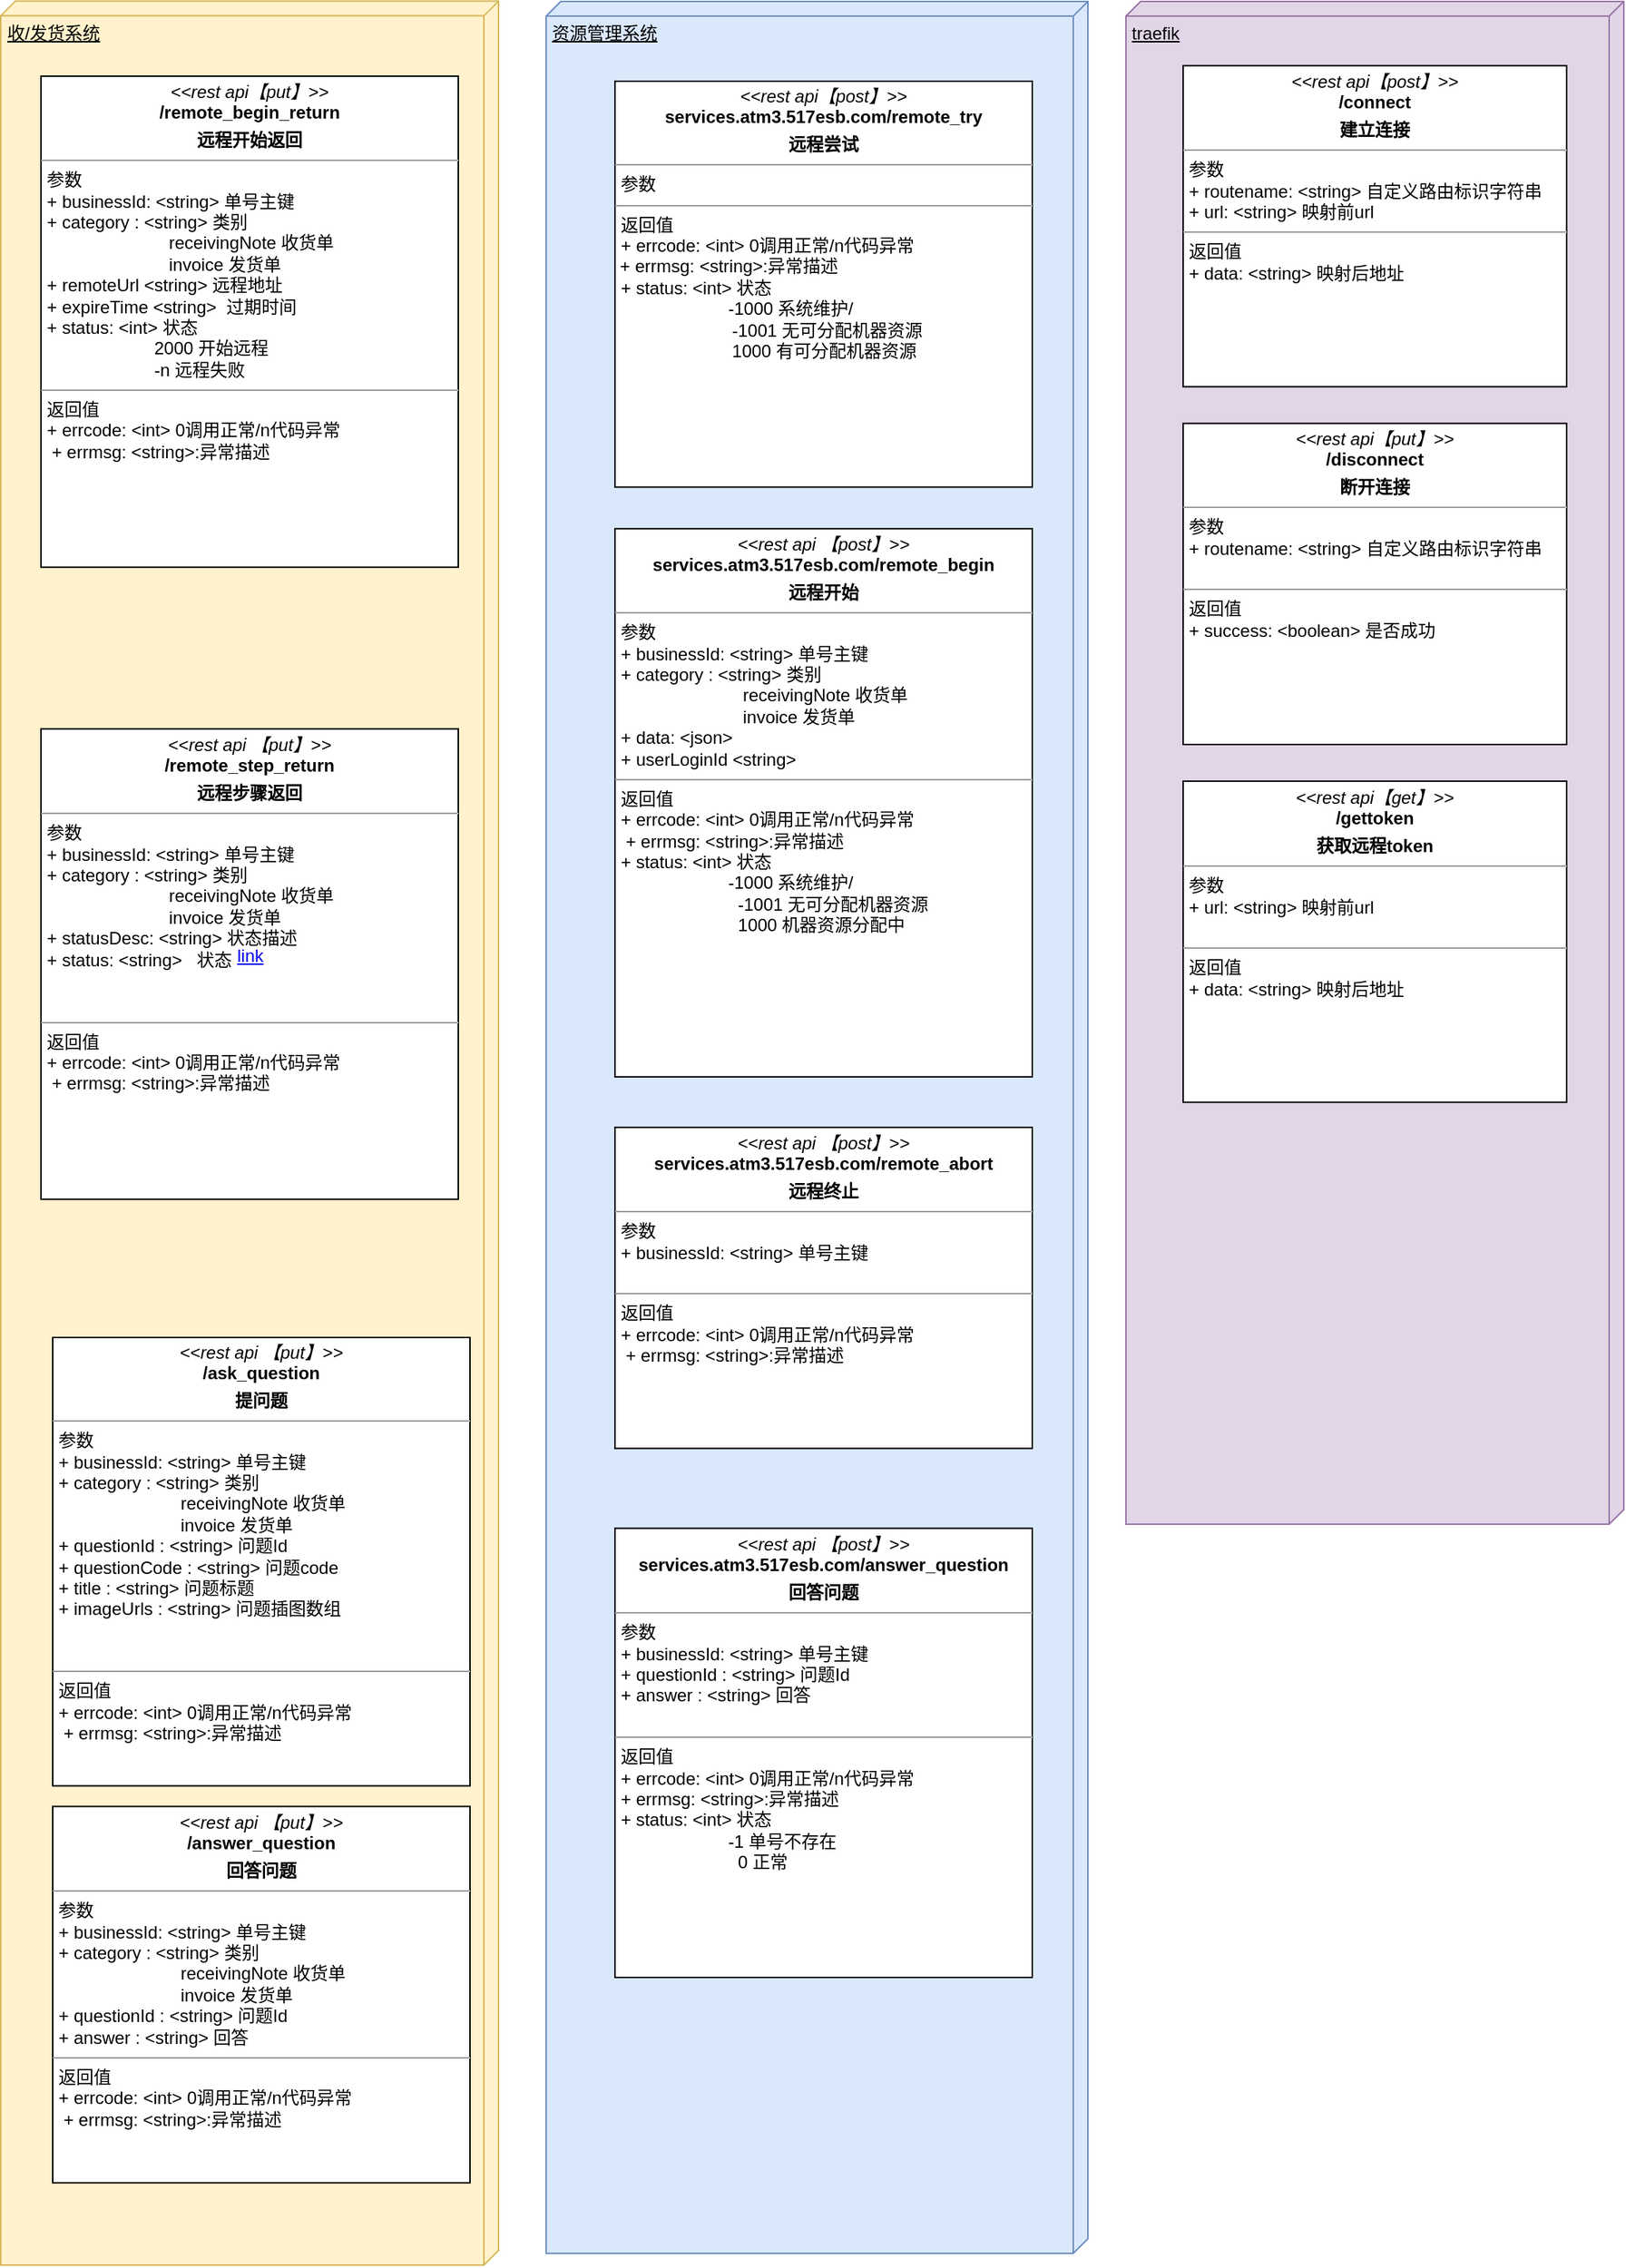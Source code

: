 <mxfile version="11.0.7" type="github"><diagram name="atm3接口" id="5f0bae14-7c28-e335-631c-24af17079c00"><mxGraphModel dx="1609" dy="477" grid="1" gridSize="10" guides="1" tooltips="1" connect="1" arrows="1" fold="1" page="1" pageScale="1" pageWidth="583" pageHeight="827" background="#ffffff" math="0" shadow="0"><root><mxCell id="0"/><mxCell id="1" parent="0"/><mxCell id="wDjim2EL8SUOX5LaXgh2-30" value="收/发货系统" style="verticalAlign=top;align=left;spacingTop=8;spacingLeft=2;spacingRight=12;shape=cube;size=10;direction=south;fontStyle=4;html=1;fillColor=#fff2cc;strokeColor=#d6b656;" parent="1" vertex="1"><mxGeometry x="-557.5" y="19.799" width="340" height="1546.201" as="geometry"/></mxCell><mxCell id="wDjim2EL8SUOX5LaXgh2-7" value="&lt;span style=&quot;font-family: &amp;#34;helvetica&amp;#34; , &amp;#34;arial&amp;#34; , sans-serif ; font-size: 0px&quot;&gt;%3CmxGraphModel%3E%3Croot%3E%3CmxCell%20id%3D%220%22%2F%3E%3CmxCell%20id%3D%221%22%20parent%3D%220%22%2F%3E%3CmxCell%20id%3D%222%22%20value%3D%22%26lt%3Bp%20style%3D%26quot%3Bmargin%3A%200px%20%3B%20margin-top%3A%204px%20%3B%20text-align%3A%20center%26quot%3B%26gt%3B%26lt%3Bi%26gt%3B%26amp%3Blt%3B%26amp%3Blt%3Brest%20api%26amp%3Bgt%3B%26amp%3Bgt%3B%26lt%3B%2Fi%26gt%3B%26lt%3Bbr%26gt%3B%26lt%3Bb%26gt%3Bservices.atm3.517esb.com%2Fremote_try%26lt%3B%2Fb%26gt%3B%26lt%3B%2Fp%26gt%3B%26lt%3Bp%20style%3D%26quot%3Bmargin%3A%200px%20%3B%20margin-top%3A%204px%20%3B%20text-align%3A%20center%26quot%3B%26gt%3B%26lt%3Bb%26gt%3B%E8%BF%9C%E7%A8%8B%E5%B0%9D%E8%AF%95%26lt%3B%2Fb%26gt%3B%26lt%3B%2Fp%26gt%3B%26lt%3Bhr%20size%3D%26quot%3B1%26quot%3B%26gt%3B%26lt%3Bp%20style%3D%26quot%3Bmargin%3A%200px%20%3B%20margin-left%3A%204px%26quot%3B%26gt%3B%E5%8F%82%E6%95%B0%26lt%3B%2Fp%26gt%3B%26lt%3Bp%20style%3D%26quot%3Bmargin%3A%200px%20%3B%20margin-left%3A%204px%26quot%3B%26gt%3B%2B%20field1%3A%20Type%26lt%3Bbr%26gt%3B%2B%20field2%3A%20Type%26lt%3B%2Fp%26gt%3B%26lt%3Bhr%20size%3D%26quot%3B1%26quot%3B%26gt%3B%26lt%3Bp%20style%3D%26quot%3Bmargin%3A%200px%20%3B%20margin-left%3A%204px%26quot%3B%26gt%3B%E8%BF%94%E5%9B%9E%E5%80%BC%26lt%3B%2Fp%26gt%3B%26lt%3Bp%20style%3D%26quot%3Bmargin%3A%200px%20%3B%20margin-left%3A%204px%26quot%3B%26gt%3B%2B%20method1(Type)%3A%20Type%26lt%3Bbr%26gt%3B%2B%20method2(Type%2C%20Type)%3A%20Type%26lt%3B%2Fp%26gt%3B%22%20style%3D%22verticalAlign%3Dtop%3Balign%3Dleft%3Boverflow%3Dfill%3BfontSize%3D12%3BfontFamily%3DHelvetica%3Bhtml%3D1%3B%22%20vertex%3D%221%22%20parent%3D%221%22%3E%3CmxGeometry%20x%3D%22255%22%20y%3D%221460%22%20width%3D%22285%22%20height%3D%22210%22%20as%3D%22geometry%22%2F%3E%3C%2FmxCell%3E%3C%2Froot%3E%3C%2FmxGraphModel%3E&lt;/span&gt;" style="text;html=1;resizable=0;points=[];autosize=1;align=left;verticalAlign=top;spacingTop=-4;" parent="1" vertex="1"><mxGeometry x="250" y="145" width="20" height="20" as="geometry"/></mxCell><mxCell id="wDjim2EL8SUOX5LaXgh2-8" value="&lt;span style=&quot;font-family: &amp;#34;helvetica&amp;#34; , &amp;#34;arial&amp;#34; , sans-serif ; font-size: 0px&quot;&gt;%3CmxGraphModel%3E%3Croot%3E%3CmxCell%20id%3D%220%22%2F%3E%3CmxCell%20id%3D%221%22%20parent%3D%220%22%2F%3E%3CmxCell%20id%3D%222%22%20value%3D%22%26lt%3Bp%20style%3D%26quot%3Bmargin%3A%200px%20%3B%20margin-top%3A%204px%20%3B%20text-align%3A%20center%26quot%3B%26gt%3B%26lt%3Bi%26gt%3B%26amp%3Blt%3B%26amp%3Blt%3Brest%20api%26amp%3Bgt%3B%26amp%3Bgt%3B%26lt%3B%2Fi%26gt%3B%26lt%3Bbr%26gt%3B%26lt%3Bb%26gt%3Bservices.atm3.517esb.com%2Fremote_try%26lt%3B%2Fb%26gt%3B%26lt%3B%2Fp%26gt%3B%26lt%3Bp%20style%3D%26quot%3Bmargin%3A%200px%20%3B%20margin-top%3A%204px%20%3B%20text-align%3A%20center%26quot%3B%26gt%3B%26lt%3Bb%26gt%3B%E8%BF%9C%E7%A8%8B%E5%B0%9D%E8%AF%95%26lt%3B%2Fb%26gt%3B%26lt%3B%2Fp%26gt%3B%26lt%3Bhr%20size%3D%26quot%3B1%26quot%3B%26gt%3B%26lt%3Bp%20style%3D%26quot%3Bmargin%3A%200px%20%3B%20margin-left%3A%204px%26quot%3B%26gt%3B%E5%8F%82%E6%95%B0%26lt%3B%2Fp%26gt%3B%26lt%3Bp%20style%3D%26quot%3Bmargin%3A%200px%20%3B%20margin-left%3A%204px%26quot%3B%26gt%3B%2B%20field1%3A%20Type%26lt%3Bbr%26gt%3B%2B%20field2%3A%20Type%26lt%3B%2Fp%26gt%3B%26lt%3Bhr%20size%3D%26quot%3B1%26quot%3B%26gt%3B%26lt%3Bp%20style%3D%26quot%3Bmargin%3A%200px%20%3B%20margin-left%3A%204px%26quot%3B%26gt%3B%E8%BF%94%E5%9B%9E%E5%80%BC%26lt%3B%2Fp%26gt%3B%26lt%3Bp%20style%3D%26quot%3Bmargin%3A%200px%20%3B%20margin-left%3A%204px%26quot%3B%26gt%3B%2B%20method1(Type)%3A%20Type%26lt%3Bbr%26gt%3B%2B%20method2(Type%2C%20Type)%3A%20Type%26lt%3B%2Fp%26gt%3B%22%20style%3D%22verticalAlign%3Dtop%3Balign%3Dleft%3Boverflow%3Dfill%3BfontSize%3D12%3BfontFamily%3DHelvetica%3Bhtml%3D1%3B%22%20vertex%3D%221%22%20parent%3D%221%22%3E%3CmxGeometry%20x%3D%22255%22%20y%3D%221460%22%20width%3D%22285%22%20height%3D%22210%22%20as%3D%22geometry%22%2F%3E%3C%2FmxCell%3E%3C%2Froot%3E%3C%2FmxGraphModel%3E&lt;/span&gt;" style="text;html=1;resizable=0;points=[];autosize=1;align=left;verticalAlign=top;spacingTop=-4;" parent="1" vertex="1"><mxGeometry x="245" y="99" width="20" height="20" as="geometry"/></mxCell><mxCell id="wDjim2EL8SUOX5LaXgh2-9" value="&lt;span style=&quot;font-family: &amp;#34;helvetica&amp;#34; , &amp;#34;arial&amp;#34; , sans-serif ; font-size: 0px&quot;&gt;%3CmxGraphModel%3E%3Croot%3E%3CmxCell%20id%3D%220%22%2F%3E%3CmxCell%20id%3D%221%22%20parent%3D%220%22%2F%3E%3CmxCell%20id%3D%222%22%20value%3D%22%26lt%3Bp%20style%3D%26quot%3Bmargin%3A%200px%20%3B%20margin-top%3A%204px%20%3B%20text-align%3A%20center%26quot%3B%26gt%3B%26lt%3Bi%26gt%3B%26amp%3Blt%3B%26amp%3Blt%3Brest%20api%26amp%3Bgt%3B%26amp%3Bgt%3B%26lt%3B%2Fi%26gt%3B%26lt%3Bbr%26gt%3B%26lt%3Bb%26gt%3Bservices.atm3.517esb.com%2Fremote_try%26lt%3B%2Fb%26gt%3B%26lt%3B%2Fp%26gt%3B%26lt%3Bp%20style%3D%26quot%3Bmargin%3A%200px%20%3B%20margin-top%3A%204px%20%3B%20text-align%3A%20center%26quot%3B%26gt%3B%26lt%3Bb%26gt%3B%E8%BF%9C%E7%A8%8B%E5%B0%9D%E8%AF%95%26lt%3B%2Fb%26gt%3B%26lt%3B%2Fp%26gt%3B%26lt%3Bhr%20size%3D%26quot%3B1%26quot%3B%26gt%3B%26lt%3Bp%20style%3D%26quot%3Bmargin%3A%200px%20%3B%20margin-left%3A%204px%26quot%3B%26gt%3B%E5%8F%82%E6%95%B0%26lt%3B%2Fp%26gt%3B%26lt%3Bp%20style%3D%26quot%3Bmargin%3A%200px%20%3B%20margin-left%3A%204px%26quot%3B%26gt%3B%2B%20field1%3A%20Type%26lt%3Bbr%26gt%3B%2B%20field2%3A%20Type%26lt%3B%2Fp%26gt%3B%26lt%3Bhr%20size%3D%26quot%3B1%26quot%3B%26gt%3B%26lt%3Bp%20style%3D%26quot%3Bmargin%3A%200px%20%3B%20margin-left%3A%204px%26quot%3B%26gt%3B%E8%BF%94%E5%9B%9E%E5%80%BC%26lt%3B%2Fp%26gt%3B%26lt%3Bp%20style%3D%26quot%3Bmargin%3A%200px%20%3B%20margin-left%3A%204px%26quot%3B%26gt%3B%2B%20method1(Type)%3A%20Type%26lt%3Bbr%26gt%3B%2B%20method2(Type%2C%20Type)%3A%20Type%26lt%3B%2Fp%26gt%3B%22%20style%3D%22verticalAlign%3Dtop%3Balign%3Dleft%3Boverflow%3Dfill%3BfontSize%3D12%3BfontFamily%3DHelvetica%3Bhtml%3D1%3B%22%20vertex%3D%221%22%20parent%3D%221%22%3E%3CmxGeometry%20x%3D%22255%22%20y%3D%221460%22%20width%3D%22285%22%20height%3D%22210%22%20as%3D%22geometry%22%2F%3E%3C%2FmxCell%3E%3C%2Froot%3E%3C%2FmxGraphModel%3E&lt;/span&gt;" style="text;html=1;resizable=0;points=[];autosize=1;align=left;verticalAlign=top;spacingTop=-4;" parent="1" vertex="1"><mxGeometry x="191" y="126" width="20" height="20" as="geometry"/></mxCell><mxCell id="wDjim2EL8SUOX5LaXgh2-33" value="" style="group" parent="1" vertex="1" connectable="0"><mxGeometry x="-550" y="64" width="340" height="1496" as="geometry"/></mxCell><mxCell id="wDjim2EL8SUOX5LaXgh2-13" value="&lt;p style=&quot;margin: 0px ; margin-top: 4px ; text-align: center&quot;&gt;&lt;i&gt;&amp;lt;&amp;lt;rest api【put】&amp;gt;&amp;gt;&lt;/i&gt;&lt;br&gt;&lt;b&gt;/remote_begin_return&lt;/b&gt;&lt;/p&gt;&lt;p style=&quot;margin: 0px ; margin-top: 4px ; text-align: center&quot;&gt;&lt;b&gt;远程开始返回&lt;/b&gt;&lt;/p&gt;&lt;hr size=&quot;1&quot;&gt;&lt;p style=&quot;margin: 0px ; margin-left: 4px&quot;&gt;参数&lt;/p&gt;&lt;p style=&quot;margin: 0px 0px 0px 4px&quot;&gt;+ businessId: &amp;lt;string&amp;gt; 单号主键&lt;/p&gt;&lt;p style=&quot;margin: 0px 0px 0px 4px&quot;&gt;+ category : &amp;lt;string&amp;gt; 类别&amp;nbsp;&lt;/p&gt;&lt;p style=&quot;margin: 0px 0px 0px 4px&quot;&gt;&amp;nbsp; &amp;nbsp; &amp;nbsp; &amp;nbsp; &amp;nbsp; &amp;nbsp; &amp;nbsp; &amp;nbsp; &amp;nbsp; &amp;nbsp; &amp;nbsp; &amp;nbsp; &amp;nbsp;receivingNote 收货单&lt;/p&gt;&lt;p style=&quot;margin: 0px 0px 0px 4px&quot;&gt;&amp;nbsp; &amp;nbsp; &amp;nbsp; &amp;nbsp; &amp;nbsp; &amp;nbsp; &amp;nbsp; &amp;nbsp; &amp;nbsp; &amp;nbsp; &amp;nbsp; &amp;nbsp; &amp;nbsp;invoice 发货单&lt;/p&gt;&lt;p style=&quot;margin: 0px 0px 0px 4px&quot;&gt;+ remoteUrl &amp;lt;string&amp;gt; 远程地址&lt;/p&gt;&lt;p style=&quot;margin: 0px 0px 0px 4px&quot;&gt;+ expireTime &amp;lt;string&amp;gt;&amp;nbsp; 过期时间&lt;/p&gt;&lt;p style=&quot;margin: 0px 0px 0px 4px&quot;&gt;+ status:&lt;span&gt;&amp;nbsp;&lt;/span&gt;&lt;span&gt;&amp;lt;int&amp;gt; 状态&amp;nbsp;&lt;/span&gt;&lt;/p&gt;&lt;p style=&quot;margin: 0px 0px 0px 4px&quot;&gt;&lt;span style=&quot;font-family: , , &amp;#34;pingfang sc&amp;#34; , &amp;#34;helvetica&amp;#34; , &amp;#34;tahoma&amp;#34; , &amp;#34;arial&amp;#34; , &amp;#34;hiragino sans gb&amp;#34; , &amp;#34;microsoft yahei&amp;#34; , &amp;#34;simsun&amp;#34; , &amp;#34;heiti&amp;#34; , sans-serif ; white-space: pre-wrap ; background-color: rgb(255 , 255 , 255)&quot;&gt;                      2000 开始远程&lt;/span&gt;&lt;span&gt;&lt;br&gt;&lt;/span&gt;&lt;/p&gt;&lt;p style=&quot;margin: 0px 0px 0px 4px&quot;&gt;&amp;nbsp; &amp;nbsp; &amp;nbsp; &amp;nbsp; &amp;nbsp; &amp;nbsp; &amp;nbsp; &amp;nbsp; &amp;nbsp; &amp;nbsp; &amp;nbsp; -n 远程失败&lt;/p&gt;&lt;hr size=&quot;1&quot;&gt;&lt;p style=&quot;margin: 0px ; margin-left: 4px&quot;&gt;返回值&lt;/p&gt;&lt;p style=&quot;margin: 0px 0px 0px 4px&quot;&gt;+ errcode: &amp;lt;int&amp;gt; 0调用正常/n代码异常&amp;nbsp;&lt;/p&gt;&lt;p style=&quot;margin: 0px ; margin-left: 4px&quot;&gt;&amp;nbsp;+&amp;nbsp;errmsg: &amp;lt;string&amp;gt;:异常描述&lt;br&gt;&lt;/p&gt;" style="verticalAlign=top;align=left;overflow=fill;fontSize=12;fontFamily=Helvetica;html=1;" parent="wDjim2EL8SUOX5LaXgh2-33" vertex="1"><mxGeometry x="20" y="7.028" width="285" height="335.345" as="geometry"/></mxCell><mxCell id="wDjim2EL8SUOX5LaXgh2-16" value="&lt;p style=&quot;margin: 0px ; margin-top: 4px ; text-align: center&quot;&gt;&lt;i&gt;&amp;lt;&amp;lt;rest api 【put】&amp;gt;&amp;gt;&lt;/i&gt;&lt;br&gt;&lt;b&gt;/remote_step_return&lt;/b&gt;&lt;/p&gt;&lt;p style=&quot;margin: 0px ; margin-top: 4px ; text-align: center&quot;&gt;&lt;b&gt;远程步骤返回&lt;/b&gt;&lt;/p&gt;&lt;hr size=&quot;1&quot;&gt;&lt;p style=&quot;margin: 0px ; margin-left: 4px&quot;&gt;参数&lt;/p&gt;&lt;p style=&quot;margin: 0px 0px 0px 4px&quot;&gt;+ businessId: &amp;lt;string&amp;gt; 单号主键&lt;/p&gt;&lt;p style=&quot;margin: 0px 0px 0px 4px&quot;&gt;+ category : &amp;lt;string&amp;gt; 类别&amp;nbsp;&lt;/p&gt;&lt;p style=&quot;margin: 0px 0px 0px 4px&quot;&gt;&amp;nbsp; &amp;nbsp; &amp;nbsp; &amp;nbsp; &amp;nbsp; &amp;nbsp; &amp;nbsp; &amp;nbsp; &amp;nbsp; &amp;nbsp; &amp;nbsp; &amp;nbsp; &amp;nbsp;receivingNote 收货单&lt;/p&gt;&lt;p style=&quot;margin: 0px 0px 0px 4px&quot;&gt;&amp;nbsp; &amp;nbsp; &amp;nbsp; &amp;nbsp; &amp;nbsp; &amp;nbsp; &amp;nbsp; &amp;nbsp; &amp;nbsp; &amp;nbsp; &amp;nbsp; &amp;nbsp; &amp;nbsp;invoice 发货单&lt;/p&gt;&lt;p style=&quot;margin: 0px 0px 0px 4px&quot;&gt;+ statusDesc: &amp;lt;string&amp;gt; 状态描述&lt;/p&gt;&lt;p style=&quot;margin: 0px 0px 0px 4px&quot;&gt;+ status: &amp;lt;string&amp;gt;&amp;nbsp; &amp;nbsp;状态&lt;/p&gt;&lt;p style=&quot;margin: 0px 0px 0px 4px&quot;&gt;&amp;nbsp; &amp;nbsp; &amp;nbsp; &amp;nbsp; &amp;nbsp; &amp;nbsp; &amp;nbsp; &amp;nbsp;&lt;/p&gt;&lt;p style=&quot;margin: 0px 0px 0px 4px&quot;&gt;&amp;nbsp; &amp;nbsp; &amp;nbsp; &amp;nbsp; &amp;nbsp; &amp;nbsp; &amp;nbsp; &amp;nbsp;&lt;/p&gt;&lt;hr size=&quot;1&quot;&gt;&lt;p style=&quot;margin: 0px ; margin-left: 4px&quot;&gt;返回值&lt;/p&gt;&lt;p style=&quot;margin: 0px 0px 0px 4px&quot;&gt;+ errcode: &amp;lt;int&amp;gt; 0调用正常/n代码异常&amp;nbsp;&lt;/p&gt;&lt;p style=&quot;margin: 0px 0px 0px 4px&quot;&gt;&amp;nbsp;+&amp;nbsp;errmsg: &amp;lt;string&amp;gt;:异常描述&lt;/p&gt;" style="verticalAlign=top;align=left;overflow=fill;fontSize=12;fontFamily=Helvetica;html=1;" parent="wDjim2EL8SUOX5LaXgh2-33" vertex="1"><mxGeometry x="20" y="452.816" width="285" height="321.289" as="geometry"/></mxCell><mxCell id="wDjim2EL8SUOX5LaXgh2-23" value="&lt;p style=&quot;margin: 0px ; margin-top: 4px ; text-align: center&quot;&gt;&lt;i&gt;&amp;lt;&amp;lt;rest api 【put】&amp;gt;&amp;gt;&lt;/i&gt;&lt;br&gt;&lt;b&gt;/ask_question&lt;/b&gt;&lt;/p&gt;&lt;p style=&quot;margin: 0px ; margin-top: 4px ; text-align: center&quot;&gt;&lt;b&gt;提问题&lt;/b&gt;&lt;/p&gt;&lt;hr size=&quot;1&quot;&gt;&lt;p style=&quot;margin: 0px ; margin-left: 4px&quot;&gt;参数&lt;/p&gt;&lt;p style=&quot;margin: 0px 0px 0px 4px&quot;&gt;+ businessId: &amp;lt;string&amp;gt; 单号主键&lt;/p&gt;&lt;p style=&quot;margin: 0px 0px 0px 4px&quot;&gt;+ category : &amp;lt;string&amp;gt; 类别&amp;nbsp;&lt;/p&gt;&lt;p style=&quot;margin: 0px 0px 0px 4px&quot;&gt;&amp;nbsp; &amp;nbsp; &amp;nbsp; &amp;nbsp; &amp;nbsp; &amp;nbsp; &amp;nbsp; &amp;nbsp; &amp;nbsp; &amp;nbsp; &amp;nbsp; &amp;nbsp; &amp;nbsp;receivingNote 收货单&lt;/p&gt;&lt;p style=&quot;margin: 0px 0px 0px 4px&quot;&gt;&amp;nbsp; &amp;nbsp; &amp;nbsp; &amp;nbsp; &amp;nbsp; &amp;nbsp; &amp;nbsp; &amp;nbsp; &amp;nbsp; &amp;nbsp; &amp;nbsp; &amp;nbsp; &amp;nbsp;invoice 发货单&lt;/p&gt;&lt;p style=&quot;margin: 0px 0px 0px 4px&quot;&gt;+ questionId : &amp;lt;string&amp;gt; 问题Id&amp;nbsp;&lt;br&gt;&lt;/p&gt;&lt;p style=&quot;margin: 0px 0px 0px 4px&quot;&gt;+ questionCode : &amp;lt;string&amp;gt; 问题code&lt;/p&gt;&lt;p style=&quot;margin: 0px 0px 0px 4px&quot;&gt;+ title : &amp;lt;string&amp;gt; 问题标题&lt;/p&gt;&lt;p style=&quot;margin: 0px 0px 0px 4px&quot;&gt;+ imageUrls : &amp;lt;string&amp;gt; 问题插图数组&lt;/p&gt;&lt;p style=&quot;margin: 0px 0px 0px 4px&quot;&gt;&amp;nbsp;&lt;br&gt;&lt;/p&gt;&lt;p style=&quot;margin: 0px ; margin-left: 4px&quot;&gt;&lt;br&gt;&lt;/p&gt;&lt;hr size=&quot;1&quot;&gt;&lt;p style=&quot;margin: 0px 0px 0px 4px&quot;&gt;返回值&lt;/p&gt;&lt;p style=&quot;margin: 0px 0px 0px 4px&quot;&gt;+ errcode: &amp;lt;int&amp;gt; 0调用正常/n代码异常&amp;nbsp;&lt;/p&gt;&lt;p style=&quot;margin: 0px 0px 0px 4px&quot;&gt;&amp;nbsp;+&amp;nbsp;errmsg: &amp;lt;string&amp;gt;:异常描述&lt;/p&gt;" style="verticalAlign=top;align=left;overflow=fill;fontSize=12;fontFamily=Helvetica;html=1;" parent="wDjim2EL8SUOX5LaXgh2-33" vertex="1"><mxGeometry x="28" y="868.483" width="285" height="306.228" as="geometry"/></mxCell><mxCell id="wDjim2EL8SUOX5LaXgh2-25" value="&lt;p style=&quot;margin: 0px ; margin-top: 4px ; text-align: center&quot;&gt;&lt;i&gt;&amp;lt;&amp;lt;rest api 【put】&amp;gt;&amp;gt;&lt;/i&gt;&lt;br&gt;&lt;b&gt;/answer_question&lt;/b&gt;&lt;/p&gt;&lt;p style=&quot;margin: 0px ; margin-top: 4px ; text-align: center&quot;&gt;&lt;b&gt;回答问题&lt;/b&gt;&lt;/p&gt;&lt;hr size=&quot;1&quot;&gt;&lt;p style=&quot;margin: 0px 0px 0px 4px&quot;&gt;参数&lt;/p&gt;&lt;p style=&quot;margin: 0px 0px 0px 4px&quot;&gt;+ businessId: &amp;lt;string&amp;gt; 单号主键&lt;/p&gt;&lt;p style=&quot;margin: 0px 0px 0px 4px&quot;&gt;+ category : &amp;lt;string&amp;gt; 类别&amp;nbsp;&lt;/p&gt;&lt;p style=&quot;margin: 0px 0px 0px 4px&quot;&gt;&amp;nbsp; &amp;nbsp; &amp;nbsp; &amp;nbsp; &amp;nbsp; &amp;nbsp; &amp;nbsp; &amp;nbsp; &amp;nbsp; &amp;nbsp; &amp;nbsp; &amp;nbsp; &amp;nbsp;receivingNote 收货单&lt;/p&gt;&lt;p style=&quot;margin: 0px 0px 0px 4px&quot;&gt;&amp;nbsp; &amp;nbsp; &amp;nbsp; &amp;nbsp; &amp;nbsp; &amp;nbsp; &amp;nbsp; &amp;nbsp; &amp;nbsp; &amp;nbsp; &amp;nbsp; &amp;nbsp; &amp;nbsp;invoice 发货单&lt;/p&gt;&lt;p style=&quot;margin: 0px 0px 0px 4px&quot;&gt;+ questionId : &amp;lt;string&amp;gt; 问题Id&amp;nbsp;&lt;/p&gt;&lt;p style=&quot;margin: 0px 0px 0px 4px&quot;&gt;+ answer : &amp;lt;string&amp;gt; 回答&lt;/p&gt;&lt;hr size=&quot;1&quot;&gt;&lt;p style=&quot;margin: 0px 0px 0px 4px&quot;&gt;返回值&lt;/p&gt;&lt;p style=&quot;margin: 0px 0px 0px 4px&quot;&gt;+ errcode: &amp;lt;int&amp;gt; 0调用正常/n代码异常&amp;nbsp;&lt;/p&gt;&lt;p style=&quot;margin: 0px 0px 0px 4px&quot;&gt;&amp;nbsp;+&amp;nbsp;errmsg: &amp;lt;string&amp;gt;:异常描述&lt;/p&gt;" style="verticalAlign=top;align=left;overflow=fill;fontSize=12;fontFamily=Helvetica;html=1;" parent="wDjim2EL8SUOX5LaXgh2-33" vertex="1"><mxGeometry x="28" y="1188.768" width="285" height="257.031" as="geometry"/></mxCell><UserObject label="&lt;div style=&quot;text-align: left&quot;&gt;link&lt;/div&gt;" link="https://shimo.im/sheets/Pv9k8VQtpjqkjPqq/" id="mWRyq8GrfaxQnDVQ-kDO-4"><mxCell style="text;html=1;strokeColor=none;fillColor=none;whiteSpace=wrap;align=center;verticalAlign=middle;fontColor=#0000EE;fontStyle=4;" vertex="1" parent="wDjim2EL8SUOX5LaXgh2-33"><mxGeometry x="132.5" y="588.36" width="60" height="40.161" as="geometry"/></mxCell></UserObject><mxCell id="wDjim2EL8SUOX5LaXgh2-38" value="" style="group" parent="1" vertex="1" connectable="0"><mxGeometry x="-185" y="20" width="370" height="1540" as="geometry"/></mxCell><mxCell id="wDjim2EL8SUOX5LaXgh2-35" value="资源管理系统" style="verticalAlign=top;align=left;spacingTop=8;spacingLeft=2;spacingRight=12;shape=cube;size=10;direction=south;fontStyle=4;html=1;fillColor=#dae8fc;strokeColor=#6c8ebf;" parent="wDjim2EL8SUOX5LaXgh2-38" vertex="1"><mxGeometry width="370" height="1538.003" as="geometry"/></mxCell><mxCell id="wDjim2EL8SUOX5LaXgh2-10" value="&lt;p style=&quot;margin: 0px ; margin-top: 4px ; text-align: center&quot;&gt;&lt;i&gt;&amp;lt;&amp;lt;rest api【post】&amp;gt;&amp;gt;&lt;/i&gt;&lt;br&gt;&lt;b&gt;services.atm3.517esb.com/remote_try&lt;/b&gt;&lt;/p&gt;&lt;p style=&quot;margin: 0px ; margin-top: 4px ; text-align: center&quot;&gt;&lt;b&gt;远程尝试&lt;/b&gt;&lt;/p&gt;&lt;hr size=&quot;1&quot;&gt;&lt;p style=&quot;margin: 0px ; margin-left: 4px&quot;&gt;参数&lt;/p&gt;&lt;hr size=&quot;1&quot;&gt;&lt;p style=&quot;margin: 0px ; margin-left: 4px&quot;&gt;返回值&lt;/p&gt;&lt;p style=&quot;margin: 0px ; margin-left: 4px&quot;&gt;+ errcode: &amp;lt;int&amp;gt; 0调用正常/n代码异常&amp;nbsp;&lt;/p&gt;&amp;nbsp;+&amp;nbsp;&lt;span&gt;errmsg: &amp;lt;string&amp;gt;:异常描述&lt;/span&gt;&lt;br&gt;&lt;p style=&quot;margin: 0px ; margin-left: 4px&quot;&gt;+ status: &amp;lt;int&amp;gt; 状态&amp;nbsp;&lt;/p&gt;&lt;p style=&quot;margin: 0px ; margin-left: 4px&quot;&gt;&amp;nbsp; &amp;nbsp; &amp;nbsp; &amp;nbsp; &amp;nbsp; &amp;nbsp; &amp;nbsp; &amp;nbsp; &amp;nbsp; &amp;nbsp; &amp;nbsp; -1000 系统维护/&lt;/p&gt;&amp;nbsp; &amp;nbsp; &amp;nbsp; &amp;nbsp; &amp;nbsp; &amp;nbsp; &amp;nbsp; &amp;nbsp; &amp;nbsp; &amp;nbsp; &amp;nbsp; &amp;nbsp; -1001 无可分配机器资源&lt;br&gt;&amp;nbsp; &amp;nbsp; &amp;nbsp; &amp;nbsp; &amp;nbsp; &amp;nbsp; &amp;nbsp; &amp;nbsp; &amp;nbsp; &amp;nbsp; &amp;nbsp; &amp;nbsp; 1000 有可分配机器资源&lt;br&gt;&lt;p style=&quot;margin: 0px ; margin-left: 4px&quot;&gt;&amp;nbsp;&amp;nbsp;&lt;/p&gt;" style="verticalAlign=top;align=left;overflow=fill;fontSize=12;fontFamily=Helvetica;html=1;" parent="wDjim2EL8SUOX5LaXgh2-38" vertex="1"><mxGeometry x="47" y="54.492" width="285" height="277.2" as="geometry"/></mxCell><mxCell id="wDjim2EL8SUOX5LaXgh2-11" value="&lt;p style=&quot;margin: 0px ; margin-top: 4px ; text-align: center&quot;&gt;&lt;i&gt;&amp;lt;&amp;lt;rest api 【post】&amp;gt;&amp;gt;&lt;/i&gt;&lt;br&gt;&lt;b&gt;services.atm3.517esb.com/remote_begin&lt;/b&gt;&lt;/p&gt;&lt;p style=&quot;margin: 0px ; margin-top: 4px ; text-align: center&quot;&gt;&lt;b&gt;远程开始&lt;/b&gt;&lt;/p&gt;&lt;hr size=&quot;1&quot;&gt;&lt;p style=&quot;margin: 0px ; margin-left: 4px&quot;&gt;参数&lt;/p&gt;&lt;p style=&quot;margin: 0px ; margin-left: 4px&quot;&gt;+ businessId: &amp;lt;string&amp;gt; 单号主键&lt;/p&gt;&lt;p style=&quot;margin: 0px ; margin-left: 4px&quot;&gt;+ category : &amp;lt;string&amp;gt; 类别&amp;nbsp;&lt;/p&gt;&lt;p style=&quot;margin: 0px ; margin-left: 4px&quot;&gt;&amp;nbsp; &amp;nbsp; &amp;nbsp; &amp;nbsp; &amp;nbsp; &amp;nbsp; &amp;nbsp; &amp;nbsp; &amp;nbsp; &amp;nbsp; &amp;nbsp; &amp;nbsp; &amp;nbsp;receivingNote 收货单&lt;/p&gt;&lt;p style=&quot;margin: 0px ; margin-left: 4px&quot;&gt;&amp;nbsp; &amp;nbsp; &amp;nbsp; &amp;nbsp; &amp;nbsp; &amp;nbsp; &amp;nbsp; &amp;nbsp; &amp;nbsp; &amp;nbsp; &amp;nbsp; &amp;nbsp; &amp;nbsp;invoice 发货单&lt;br&gt;+ data: &amp;lt;json&amp;gt;&lt;/p&gt;&lt;p style=&quot;margin: 0px ; margin-left: 4px&quot;&gt;+ userLoginId &amp;lt;string&amp;gt;&lt;/p&gt;&lt;hr size=&quot;1&quot;&gt;&lt;p style=&quot;margin: 0px ; margin-left: 4px&quot;&gt;返回值&lt;/p&gt;&lt;p style=&quot;margin: 0px 0px 0px 4px&quot;&gt;+ errcode: &amp;lt;int&amp;gt; 0调用正常/n代码异常&amp;nbsp;&lt;/p&gt;&lt;p style=&quot;margin: 0px ; margin-left: 4px&quot;&gt;&amp;nbsp;+&amp;nbsp;errmsg: &amp;lt;string&amp;gt;:异常描述&lt;br&gt;&lt;/p&gt;&lt;p style=&quot;margin: 0px 0px 0px 4px&quot;&gt;+ status: &amp;lt;int&amp;gt; 状态&amp;nbsp;&lt;/p&gt;&lt;p style=&quot;margin: 0px 0px 0px 4px&quot;&gt;&amp;nbsp; &amp;nbsp; &amp;nbsp; &amp;nbsp; &amp;nbsp; &amp;nbsp; &amp;nbsp; &amp;nbsp; &amp;nbsp; &amp;nbsp; &amp;nbsp; -1000 系统维护/&lt;/p&gt;&lt;p style=&quot;margin: 0px ; margin-left: 4px&quot;&gt;&amp;nbsp; &amp;nbsp; &amp;nbsp; &amp;nbsp; &amp;nbsp; &amp;nbsp; &amp;nbsp; &amp;nbsp; &amp;nbsp; &amp;nbsp; &amp;nbsp; &amp;nbsp; -1001 无可分配机器资源&lt;br&gt;&amp;nbsp; &amp;nbsp; &amp;nbsp; &amp;nbsp; &amp;nbsp; &amp;nbsp; &amp;nbsp; &amp;nbsp; &amp;nbsp; &amp;nbsp; &amp;nbsp; &amp;nbsp; 1000 机器资源分配中&lt;br&gt;&lt;/p&gt;" style="verticalAlign=top;align=left;overflow=fill;fontSize=12;fontFamily=Helvetica;html=1;" parent="wDjim2EL8SUOX5LaXgh2-38" vertex="1"><mxGeometry x="47" y="360.123" width="285" height="374.338" as="geometry"/></mxCell><mxCell id="wDjim2EL8SUOX5LaXgh2-17" value="&lt;p style=&quot;margin: 0px ; margin-top: 4px ; text-align: center&quot;&gt;&lt;i&gt;&amp;lt;&amp;lt;rest api 【post】&amp;gt;&amp;gt;&lt;/i&gt;&lt;br&gt;&lt;b&gt;services.atm3.517esb.com/remote_abort&lt;/b&gt;&lt;/p&gt;&lt;p style=&quot;margin: 0px ; margin-top: 4px ; text-align: center&quot;&gt;&lt;b&gt;远程终止&lt;/b&gt;&lt;/p&gt;&lt;hr size=&quot;1&quot;&gt;&lt;p style=&quot;margin: 0px ; margin-left: 4px&quot;&gt;参数&lt;/p&gt;&lt;p style=&quot;margin: 0px 0px 0px 4px&quot;&gt;+ businessId: &amp;lt;string&amp;gt; 单号主键&lt;/p&gt;&lt;p style=&quot;margin: 0px 0px 0px 4px&quot;&gt;&lt;br&gt;&lt;/p&gt;&lt;hr size=&quot;1&quot;&gt;&lt;p style=&quot;margin: 0px ; margin-left: 4px&quot;&gt;返回值&lt;/p&gt;&lt;p style=&quot;margin: 0px 0px 0px 4px&quot;&gt;+ errcode: &amp;lt;int&amp;gt; 0调用正常/n代码异常&amp;nbsp;&lt;/p&gt;&lt;p style=&quot;margin: 0px 0px 0px 4px&quot;&gt;&amp;nbsp;+&amp;nbsp;errmsg: &amp;lt;string&amp;gt;:异常描述&lt;/p&gt;" style="verticalAlign=top;align=left;overflow=fill;fontSize=12;fontFamily=Helvetica;html=1;" parent="wDjim2EL8SUOX5LaXgh2-38" vertex="1"><mxGeometry x="47" y="768.971" width="285" height="219.265" as="geometry"/></mxCell><mxCell id="wDjim2EL8SUOX5LaXgh2-19" value="&lt;p style=&quot;margin: 0px ; margin-top: 4px ; text-align: center&quot;&gt;&lt;i&gt;&amp;lt;&amp;lt;rest api 【post】&amp;gt;&amp;gt;&lt;/i&gt;&lt;br&gt;&lt;b&gt;services.atm3.517esb.com/answer_question&lt;/b&gt;&lt;/p&gt;&lt;p style=&quot;margin: 0px ; margin-top: 4px ; text-align: center&quot;&gt;&lt;b&gt;回答问题&lt;/b&gt;&lt;/p&gt;&lt;hr size=&quot;1&quot;&gt;&lt;p style=&quot;margin: 0px ; margin-left: 4px&quot;&gt;参数&lt;/p&gt;&lt;p style=&quot;margin: 0px 0px 0px 4px&quot;&gt;+ businessId: &amp;lt;string&amp;gt; 单号主键&lt;/p&gt;&lt;p style=&quot;margin: 0px 0px 0px 4px&quot;&gt;+ questionId : &amp;lt;string&amp;gt; 问题Id&amp;nbsp;&lt;/p&gt;&lt;p style=&quot;margin: 0px 0px 0px 4px&quot;&gt;&lt;span&gt;+ answer : &amp;lt;string&amp;gt; 回答&lt;/span&gt;&lt;/p&gt;&lt;p style=&quot;margin: 0px 0px 0px 4px&quot;&gt;&amp;nbsp; &amp;nbsp; &amp;nbsp; &amp;nbsp; &amp;nbsp; &amp;nbsp; &amp;nbsp;&amp;nbsp;&lt;br&gt;&lt;/p&gt;&lt;hr size=&quot;1&quot;&gt;&lt;p style=&quot;margin: 0px ; margin-left: 4px&quot;&gt;返回值&lt;/p&gt;&lt;p style=&quot;margin: 0px 0px 0px 4px&quot;&gt;+ errcode: &amp;lt;int&amp;gt; 0调用正常/n代码异常&amp;nbsp;&lt;/p&gt;&lt;p style=&quot;margin: 0px 0px 0px 4px&quot;&gt;+&amp;nbsp;errmsg: &amp;lt;string&amp;gt;:异常描述&lt;br&gt;&lt;/p&gt;&lt;p style=&quot;margin: 0px 0px 0px 4px&quot;&gt;+ status: &amp;lt;int&amp;gt; 状态&amp;nbsp;&lt;/p&gt;&lt;p style=&quot;margin: 0px 0px 0px 4px&quot;&gt;&amp;nbsp; &amp;nbsp; &amp;nbsp; &amp;nbsp; &amp;nbsp; &amp;nbsp; &amp;nbsp; &amp;nbsp; &amp;nbsp; &amp;nbsp; &amp;nbsp; -1 单号不存在&lt;/p&gt;&lt;p style=&quot;margin: 0px 0px 0px 4px&quot;&gt;&amp;nbsp; &amp;nbsp; &amp;nbsp; &amp;nbsp; &amp;nbsp; &amp;nbsp; &amp;nbsp; &amp;nbsp; &amp;nbsp; &amp;nbsp; &amp;nbsp; &amp;nbsp; 0 正常&lt;br&gt;&amp;nbsp; &amp;nbsp; &amp;nbsp; &amp;nbsp; &amp;nbsp; &amp;nbsp; &amp;nbsp; &amp;nbsp; &amp;nbsp; &amp;nbsp; &amp;nbsp; &amp;nbsp;&amp;nbsp;&lt;/p&gt;" style="verticalAlign=top;align=left;overflow=fill;fontSize=12;fontFamily=Helvetica;html=1;" parent="wDjim2EL8SUOX5LaXgh2-38" vertex="1"><mxGeometry x="47" y="1042.794" width="285" height="306.765" as="geometry"/></mxCell><mxCell id="wDjim2EL8SUOX5LaXgh2-45" value="" style="group" parent="1" vertex="1" connectable="0"><mxGeometry x="211" y="20" width="340" height="1040" as="geometry"/></mxCell><mxCell id="wDjim2EL8SUOX5LaXgh2-36" value="traefik" style="verticalAlign=top;align=left;spacingTop=8;spacingLeft=2;spacingRight=12;shape=cube;size=10;direction=south;fontStyle=4;html=1;fillColor=#e1d5e7;strokeColor=#9673a6;" parent="wDjim2EL8SUOX5LaXgh2-45" vertex="1"><mxGeometry width="340" height="1040" as="geometry"/></mxCell><mxCell id="wDjim2EL8SUOX5LaXgh2-26" value="&lt;p style=&quot;margin: 0px ; margin-top: 4px ; text-align: center&quot;&gt;&lt;i&gt;&amp;lt;&amp;lt;rest api【post】&amp;gt;&amp;gt;&lt;/i&gt;&lt;br&gt;&lt;b&gt;/connect&lt;/b&gt;&lt;/p&gt;&lt;p style=&quot;margin: 0px ; margin-top: 4px ; text-align: center&quot;&gt;&lt;b&gt;建立连接&lt;/b&gt;&lt;/p&gt;&lt;hr size=&quot;1&quot;&gt;&lt;p style=&quot;margin: 0px ; margin-left: 4px&quot;&gt;参数&lt;/p&gt;&lt;p style=&quot;margin: 0px ; margin-left: 4px&quot;&gt;+ routename: &amp;lt;string&amp;gt; 自定义路由标识字符串&lt;br&gt;+ url: &amp;lt;string&amp;gt; 映射前url&lt;/p&gt;&lt;hr size=&quot;1&quot;&gt;&lt;p style=&quot;margin: 0px ; margin-left: 4px&quot;&gt;返回值&lt;/p&gt;&lt;p style=&quot;margin: 0px ; margin-left: 4px&quot;&gt;+ data: &amp;lt;string&amp;gt; 映射后地址&lt;br&gt;&lt;br&gt;&lt;/p&gt;" style="verticalAlign=top;align=left;overflow=fill;fontSize=12;fontFamily=Helvetica;html=1;" parent="wDjim2EL8SUOX5LaXgh2-45" vertex="1"><mxGeometry x="39.054" y="43.855" width="261.892" height="219.277" as="geometry"/></mxCell><mxCell id="wDjim2EL8SUOX5LaXgh2-27" value="&lt;p style=&quot;margin: 0px ; margin-top: 4px ; text-align: center&quot;&gt;&lt;i&gt;&amp;lt;&amp;lt;rest api【put】&amp;gt;&amp;gt;&lt;/i&gt;&lt;br&gt;&lt;b&gt;/disconnect&lt;/b&gt;&lt;/p&gt;&lt;p style=&quot;margin: 0px ; margin-top: 4px ; text-align: center&quot;&gt;&lt;b&gt;断开连接&lt;/b&gt;&lt;/p&gt;&lt;hr size=&quot;1&quot;&gt;&lt;p style=&quot;margin: 0px ; margin-left: 4px&quot;&gt;参数&lt;/p&gt;&lt;p style=&quot;margin: 0px ; margin-left: 4px&quot;&gt;+ routename: &amp;lt;string&amp;gt; 自定义路由标识字符串&lt;br&gt;&lt;br&gt;&lt;/p&gt;&lt;hr size=&quot;1&quot;&gt;&lt;p style=&quot;margin: 0px 0px 0px 4px&quot;&gt;返回值&lt;/p&gt;&lt;p style=&quot;margin: 0px 0px 0px 4px&quot;&gt;+ success: &amp;lt;boolean&amp;gt; 是否成功&lt;/p&gt;" style="verticalAlign=top;align=left;overflow=fill;fontSize=12;fontFamily=Helvetica;html=1;" parent="wDjim2EL8SUOX5LaXgh2-45" vertex="1"><mxGeometry x="39.054" y="288.193" width="261.892" height="219.277" as="geometry"/></mxCell><mxCell id="wDjim2EL8SUOX5LaXgh2-28" value="&lt;p style=&quot;margin: 0px ; margin-top: 4px ; text-align: center&quot;&gt;&lt;i&gt;&amp;lt;&amp;lt;rest api【get】&amp;gt;&amp;gt;&lt;/i&gt;&lt;br&gt;&lt;b&gt;/gettoken&lt;/b&gt;&lt;/p&gt;&lt;p style=&quot;margin: 0px ; margin-top: 4px ; text-align: center&quot;&gt;&lt;b&gt;获取远程token&lt;/b&gt;&lt;/p&gt;&lt;hr size=&quot;1&quot;&gt;&lt;p style=&quot;margin: 0px ; margin-left: 4px&quot;&gt;参数&lt;/p&gt;&lt;p style=&quot;margin: 0px ; margin-left: 4px&quot;&gt;+ url: &amp;lt;string&amp;gt; 映射前url&lt;br&gt;&lt;/p&gt;&lt;p style=&quot;margin: 0px ; margin-left: 4px&quot;&gt;&lt;br&gt;&lt;/p&gt;&lt;hr size=&quot;1&quot;&gt;&lt;p style=&quot;margin: 0px ; margin-left: 4px&quot;&gt;返回值&lt;/p&gt;&lt;p style=&quot;margin: 0px ; margin-left: 4px&quot;&gt;+ data: &amp;lt;string&amp;gt; 映射后地址&lt;br&gt;&lt;/p&gt;" style="verticalAlign=top;align=left;overflow=fill;fontSize=12;fontFamily=Helvetica;html=1;" parent="wDjim2EL8SUOX5LaXgh2-45" vertex="1"><mxGeometry x="39.054" y="532.53" width="261.892" height="219.277" as="geometry"/></mxCell></root></mxGraphModel></diagram></mxfile>